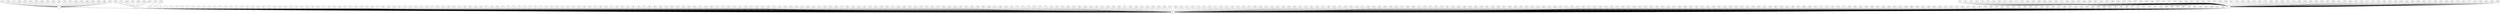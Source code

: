 graph {

1--0   
2--0   
3--0   
4--0   
5--0   
6--0   
7--0   
8--0   
9--0   
10--0   
11--0   
12--0   
13--0   
14--0   
15--0   
16--0   
17--0   
18--0   
19--0   
21--0   
22--0   
23--0   
24--0   
25--0   
26--0   
27--0   
28--0   
29--0   
30--0   
31--0   
32--0   
33--0   
34--0   
35--0   
36--0   
37--0   
38--0   
39--0   
40--0   
41--0   
42--0   
43--0   
44--0   
45--0   
46--0   
47--0   
48--0   
49--0   
50--0   
51--0   
52--0   
53--0   
54--0   
55--0   
56--0   
57--0   
58--0   
59--0   
60--0   
61--0   
62--0   
63--0   
64--0   
65--0   
66--0   
67--0   
68--0   
69--0   
70--0   
71--0   
72--0   
73--0   
74--0   
75--0   
76--0   
77--0   
78--0   
79--0   
80--0   
81--0   
82--0   
83--0   
84--0   
85--0   
86--0   
87--0   
88--0   
90--0   
91--0   
92--0   
93--0   
94--0   
95--0   
96--0   
97--0   
98--0   
99--0   
100--0   
101--0   
102--0   
103--0   
104--0   
105--0   
106--0   
107--0   
108--0   
109--0   
110--0   
111--0   
113--0   
114--0   
115--0   
116--0   
117--0   
118--0   
119--0   
120--0   
121--0   
122--0   
124--0   
125--0   
126--0   
127--0   
128--0   
129--0   
131--0   
133--0   
134--0   
136--0   
137--0   
138--0   
139--0   
140--0   
141--0   
143--0   
144--0   
145--0   
146--0   
147--0   
148--0   
149--0   
150--0   
151--0   
152--0   
153--0   
154--0   
155--0   
156--0   
159--0   
160--0   
161--0   
162--0   
163--0   
164--0   
165--0   
166--0   
167--0   
168--0   
169--0   
170--0   
172--0   
173--0   
174--0   
175--0   
176--0   
177--0   
178--0   
181--0   
182--0   
183--0   
185--0   
188--0   
189--0   
190--0   
191--0   
192--0   
193--0   
194--0   
195--0   
197--0   
198--0   
200--0   
201--0   
202--0   
203--0   
205--0   
206--0   
207--0   
209--0   
210--0   
212--0   
213--0   
214--0   
215--0   
216--0   
217--0   
218--0   
221--0   
223--0   
224--0   
225--0   
227--0   
229--0   
230--0   
232--0   
233--0   
234--0   
236--0   
239--0   
240--0   
241--0   
242--0   
244--0   
245--0   
247--0   
248--0   
249--0   
251--0   
252--0   
253--0   
254--0   
257--0   
258--0   
259--0   
262--0   
263--0   
264--0   
265--0   
267--0   
268--0   
269--0   
272--0   
273--0   
274--0   
276--0   
279--0   
281--0   
282--0   
283--0   
285--0   
286--0   
288--0   
290--0   
291--0   
292--0   
296--0   
297--0   
298--0   
299--0   
301--0   
302--0   
303--0   
305--0   
306--0   
307--0   
308--0   
311--0   
312--0   
313--0   
315--0   
316--0   
317--0   
318--0   
319--0   
321--0   
323--0   
325--0   
326--0   
327--0   
328--0   
331--0   
332--0   
333--0   
334--0   
335--0   
336--0   
337--0   
338--0   
339--0   
340--0   
341--0   
342--0   
343--0   
344--0   
348--0   
349--0   
350--0   
351--0   
352--0   
354--0   
355--0   
356--0   
358--0   
359--0   
361--0   
363--0   
364--0   
365--0   
367--0   
368--0   
369--0   
370--0   
373--0   
374--0   
375--0   
376--0   
377--0   
381--0   
382--0   
383--0   
384--0   
386--0   
387--0   
388--0   
389--0   
391--0   
392--0   
396--0   
398--0   
399--0   
402--0   
403--0   
405--0   
408--0   
413--0   
414--0   
415--0   
416--0   
417--0   
422--0   
423--0   
426--0   
428--0   
429--0   
431--0   
432--0   
433--0   
434--0   
438--0   
439--0   
441--0   
442--0   
443--0   
444--0   
447--0   
448--0   
451--0   
452--0   
454--0   
455--0   
456--0   
458--0   
460--0   
461--0   
463--0   
464--0   
466--0   
471--0   
472--0   
473--0   
474--0   
475--0   
478--0   
480--0   
482--0   
483--0   
484--0   
485--0   
489--0   
492--0   
495--0   
496--0   
497--0   
499--0   
20--1   
89--1   
112--1   
123--1   
130--1   
132--1   
135--1   
142--1   
157--1   
158--1   
171--1   
179--1   
180--1   
184--1   
186--1   
196--1   
204--1   
208--1   
211--1   
219--1   
220--1   
222--1   
226--1   
228--1   
231--1   
235--1   
237--1   
238--1   
243--1   
246--1   
250--1   
255--1   
256--1   
260--1   
266--1   
270--1   
275--1   
277--1   
278--1   
280--1   
284--1   
287--1   
293--1   
294--1   
295--1   
300--1   
304--1   
309--1   
314--1   
324--1   
329--1   
345--1   
347--1   
353--1   
357--1   
360--1   
362--1   
366--1   
372--1   
378--1   
380--1   
385--1   
390--1   
393--1   
395--1   
397--1   
400--1   
401--1   
404--1   
406--1   
407--1   
410--1   
411--1   
412--1   
418--1   
419--1   
420--1   
421--1   
430--1   
435--1   
436--1   
440--1   
445--1   
457--1   
459--1   
462--1   
465--1   
467--1   
470--1   
476--1   
477--1   
487--1   
490--1   
491--1   
493--1   
494--1   
187--2   
199--2   
271--2   
289--2   
310--2   
320--2   
330--2   
346--2   
379--2   
409--2   
424--2   
425--2   
427--2   
450--2   
453--2   
468--2   
469--2   
486--2   
488--2   
498--2   
261--3   
371--3   
394--3   
437--3   
446--3   
449--3   
481--3   
479--4   
322--5   
}
